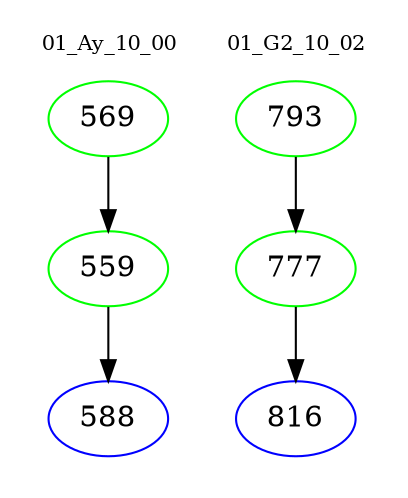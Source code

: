 digraph{
subgraph cluster_0 {
color = white
label = "01_Ay_10_00";
fontsize=10;
T0_569 [label="569", color="green"]
T0_569 -> T0_559 [color="black"]
T0_559 [label="559", color="green"]
T0_559 -> T0_588 [color="black"]
T0_588 [label="588", color="blue"]
}
subgraph cluster_1 {
color = white
label = "01_G2_10_02";
fontsize=10;
T1_793 [label="793", color="green"]
T1_793 -> T1_777 [color="black"]
T1_777 [label="777", color="green"]
T1_777 -> T1_816 [color="black"]
T1_816 [label="816", color="blue"]
}
}
